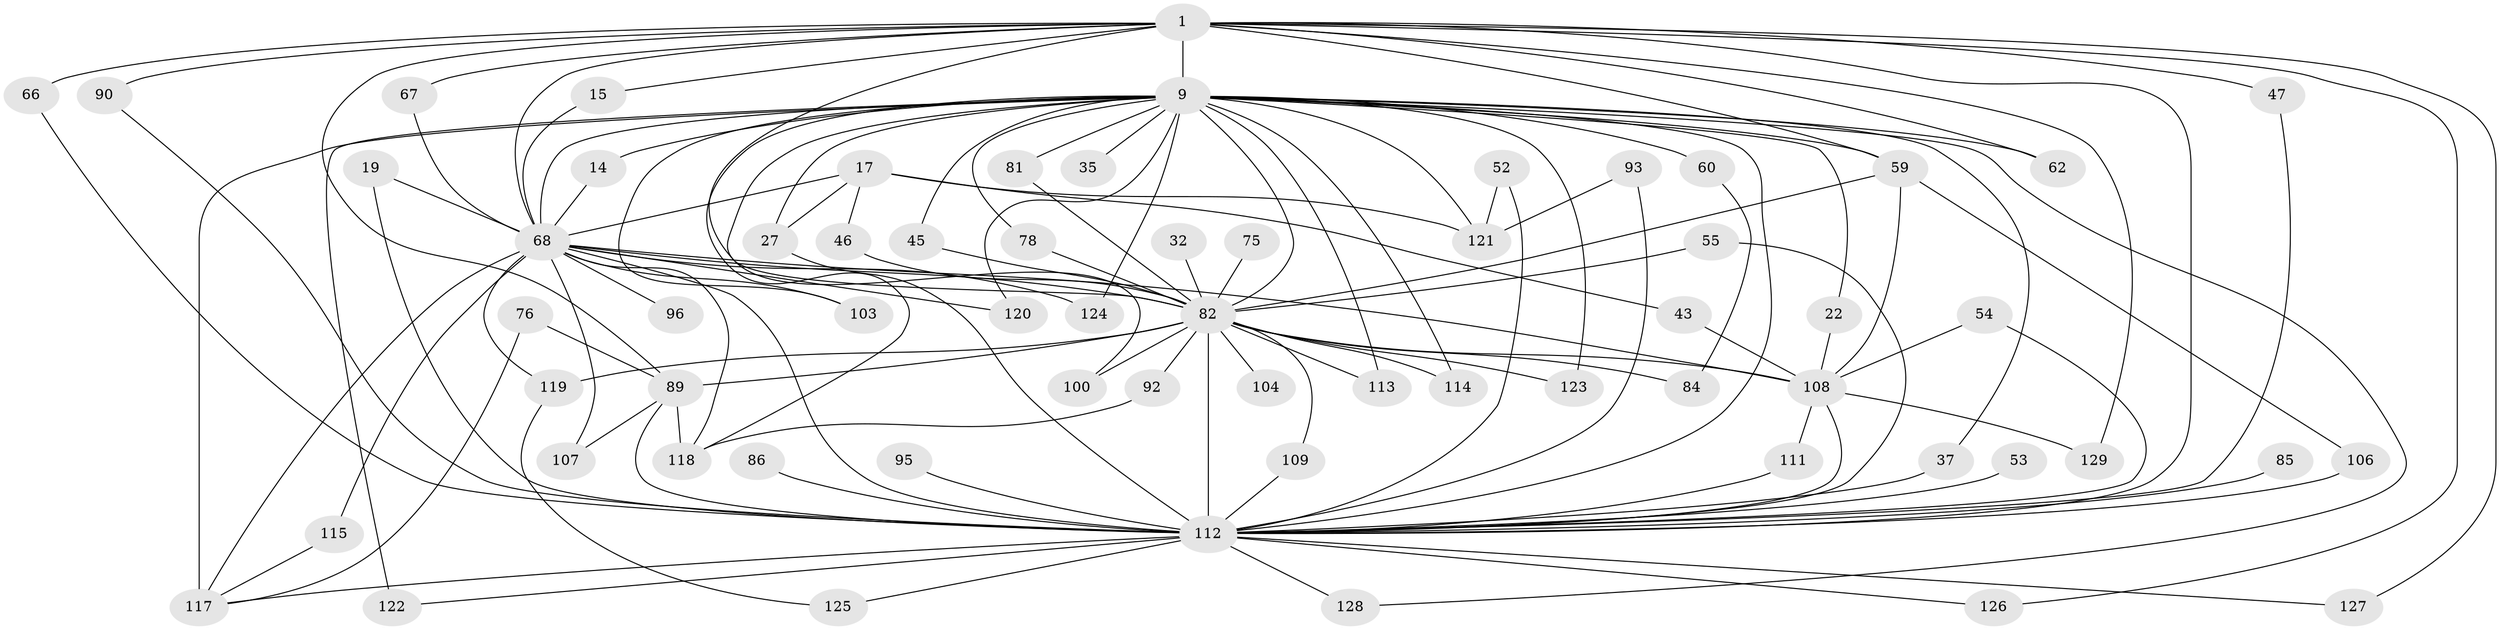 // original degree distribution, {26: 0.007751937984496124, 31: 0.007751937984496124, 15: 0.007751937984496124, 27: 0.007751937984496124, 20: 0.007751937984496124, 23: 0.007751937984496124, 21: 0.007751937984496124, 19: 0.007751937984496124, 33: 0.007751937984496124, 18: 0.007751937984496124, 8: 0.007751937984496124, 4: 0.015503875968992248, 3: 0.1937984496124031, 2: 0.6046511627906976, 6: 0.03875968992248062, 7: 0.023255813953488372, 5: 0.023255813953488372, 9: 0.007751937984496124, 11: 0.007751937984496124}
// Generated by graph-tools (version 1.1) at 2025/44/03/09/25 04:44:37]
// undirected, 64 vertices, 124 edges
graph export_dot {
graph [start="1"]
  node [color=gray90,style=filled];
  1;
  9 [super="+2"];
  14;
  15;
  17;
  19;
  22;
  27 [super="+25"];
  32 [super="+30"];
  35;
  37;
  43;
  45;
  46;
  47;
  52;
  53;
  54;
  55;
  59 [super="+31+57"];
  60;
  62 [super="+38"];
  66;
  67 [super="+56"];
  68 [super="+28+11+58+7"];
  75;
  76;
  78;
  81;
  82 [super="+65+6"];
  84;
  85;
  86;
  89 [super="+33+71+87"];
  90;
  92;
  93;
  95;
  96 [super="+72"];
  100;
  103;
  104;
  106;
  107 [super="+70"];
  108 [super="+21+97+51"];
  109;
  111;
  112 [super="+88+91+39+10"];
  113;
  114;
  115;
  117 [super="+101+12+105+98+102"];
  118 [super="+116+99"];
  119 [super="+80"];
  120;
  121 [super="+64"];
  122;
  123 [super="+83"];
  124 [super="+110"];
  125;
  126;
  127;
  128;
  129;
  1 -- 9 [weight=2];
  1 -- 15;
  1 -- 47;
  1 -- 66;
  1 -- 67 [weight=2];
  1 -- 89 [weight=2];
  1 -- 90;
  1 -- 126;
  1 -- 127;
  1 -- 129;
  1 -- 62 [weight=2];
  1 -- 68 [weight=3];
  1 -- 59 [weight=3];
  1 -- 82 [weight=2];
  1 -- 112 [weight=3];
  9 -- 14;
  9 -- 22;
  9 -- 35 [weight=2];
  9 -- 37;
  9 -- 45;
  9 -- 60 [weight=2];
  9 -- 62 [weight=2];
  9 -- 81;
  9 -- 100;
  9 -- 103;
  9 -- 114;
  9 -- 118 [weight=2];
  9 -- 120;
  9 -- 122;
  9 -- 128;
  9 -- 78;
  9 -- 82 [weight=5];
  9 -- 124 [weight=2];
  9 -- 113;
  9 -- 121 [weight=2];
  9 -- 68 [weight=5];
  9 -- 27;
  9 -- 59 [weight=2];
  9 -- 123;
  9 -- 117 [weight=10];
  9 -- 112 [weight=9];
  14 -- 68;
  15 -- 68;
  17 -- 43;
  17 -- 46;
  17 -- 121 [weight=2];
  17 -- 68 [weight=2];
  17 -- 27;
  19 -- 68;
  19 -- 112;
  22 -- 108;
  27 -- 112;
  32 -- 82 [weight=3];
  37 -- 112;
  43 -- 108;
  45 -- 82;
  46 -- 82;
  47 -- 112;
  52 -- 121;
  52 -- 112;
  53 -- 112 [weight=2];
  54 -- 108;
  54 -- 112;
  55 -- 82;
  55 -- 112;
  59 -- 106;
  59 -- 108 [weight=2];
  59 -- 82 [weight=2];
  60 -- 84;
  66 -- 112;
  67 -- 68;
  68 -- 96 [weight=4];
  68 -- 115;
  68 -- 119;
  68 -- 103;
  68 -- 107 [weight=2];
  68 -- 108 [weight=3];
  68 -- 112 [weight=8];
  68 -- 118 [weight=3];
  68 -- 120;
  68 -- 124;
  68 -- 117 [weight=2];
  68 -- 82 [weight=7];
  75 -- 82 [weight=2];
  76 -- 89;
  76 -- 117;
  78 -- 82;
  81 -- 82;
  82 -- 84;
  82 -- 119 [weight=2];
  82 -- 89 [weight=2];
  82 -- 92;
  82 -- 100;
  82 -- 104 [weight=2];
  82 -- 123;
  82 -- 108;
  82 -- 109;
  82 -- 113;
  82 -- 114;
  82 -- 112 [weight=9];
  85 -- 112 [weight=2];
  86 -- 112;
  89 -- 118;
  89 -- 107;
  89 -- 112;
  90 -- 112;
  92 -- 118;
  93 -- 121;
  93 -- 112;
  95 -- 112 [weight=2];
  106 -- 112;
  108 -- 129;
  108 -- 111;
  108 -- 112;
  109 -- 112;
  111 -- 112;
  112 -- 125;
  112 -- 128;
  112 -- 117 [weight=3];
  112 -- 122;
  112 -- 126;
  112 -- 127;
  115 -- 117;
  119 -- 125;
}
